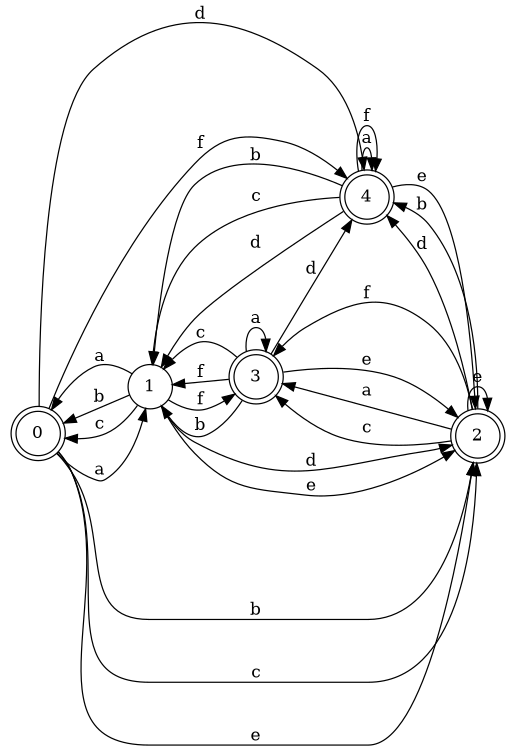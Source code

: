 digraph n4_6 {
__start0 [label="" shape="none"];

rankdir=LR;
size="8,5";

s0 [style="rounded,filled", color="black", fillcolor="white" shape="doublecircle", label="0"];
s1 [style="filled", color="black", fillcolor="white" shape="circle", label="1"];
s2 [style="rounded,filled", color="black", fillcolor="white" shape="doublecircle", label="2"];
s3 [style="rounded,filled", color="black", fillcolor="white" shape="doublecircle", label="3"];
s4 [style="rounded,filled", color="black", fillcolor="white" shape="doublecircle", label="4"];
s0 -> s1 [label="a"];
s0 -> s2 [label="b"];
s0 -> s2 [label="c"];
s0 -> s4 [label="d"];
s0 -> s2 [label="e"];
s0 -> s4 [label="f"];
s1 -> s0 [label="a"];
s1 -> s0 [label="b"];
s1 -> s0 [label="c"];
s1 -> s2 [label="d"];
s1 -> s2 [label="e"];
s1 -> s3 [label="f"];
s2 -> s3 [label="a"];
s2 -> s4 [label="b"];
s2 -> s3 [label="c"];
s2 -> s4 [label="d"];
s2 -> s2 [label="e"];
s2 -> s3 [label="f"];
s3 -> s3 [label="a"];
s3 -> s1 [label="b"];
s3 -> s1 [label="c"];
s3 -> s4 [label="d"];
s3 -> s2 [label="e"];
s3 -> s1 [label="f"];
s4 -> s4 [label="a"];
s4 -> s1 [label="b"];
s4 -> s1 [label="c"];
s4 -> s1 [label="d"];
s4 -> s2 [label="e"];
s4 -> s4 [label="f"];

}